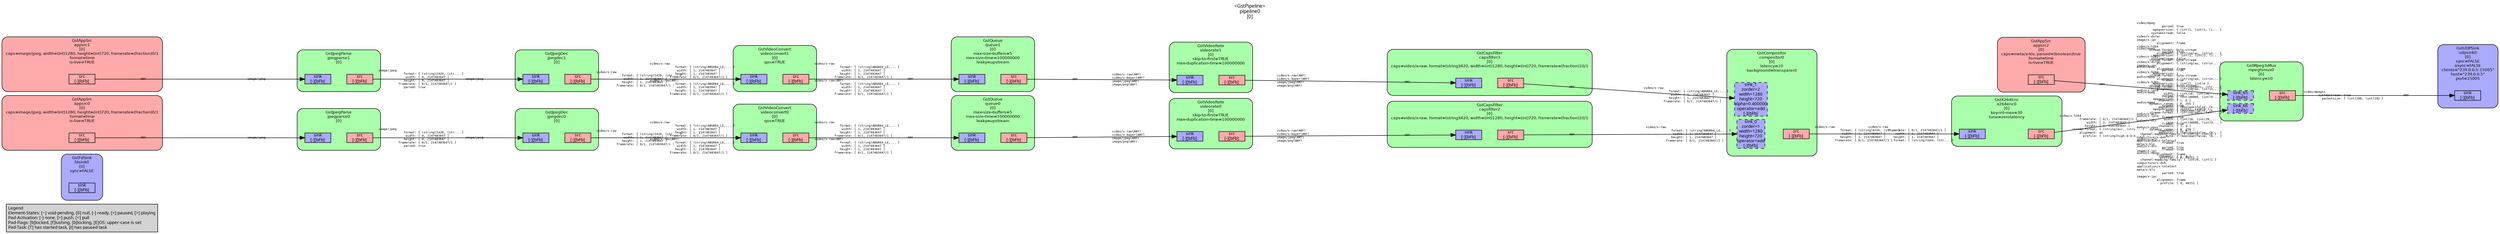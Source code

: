 digraph pipeline {
  rankdir=LR;
  fontname="sans";
  fontsize="10";
  labelloc=t;
  nodesep=.1;
  ranksep=.2;
  label="<GstPipeline>\npipeline0\n[0]";
  node [style="filled,rounded", shape=box, fontsize="9", fontname="sans", margin="0.0,0.0"];
  edge [labelfontsize="6", fontsize="9", fontname="monospace"];
  
  legend [
    pos="0,0!",
    margin="0.05,0.05",
    style="filled",
    label="Legend\lElement-States: [~] void-pending, [0] null, [-] ready, [=] paused, [>] playing\lPad-Activation: [-] none, [>] push, [<] pull\lPad-Flags: [b]locked, [f]lushing, [b]locking, [E]OS; upper-case is set\lPad-Task: [T] has started task, [t] has paused task\l",
  ];
  subgraph cluster_fdsink0_0x55930399f110 {
    fontname="Bitstream Vera Sans";
    fontsize="8";
    style="filled,rounded";
    color=black;
    label="GstFdSink\nfdsink0\n[0]\nsync=FALSE";
    subgraph cluster_fdsink0_0x55930399f110_sink {
      label="";
      style="invis";
      fdsink0_0x55930399f110_sink_0x5593039737a0 [color=black, fillcolor="#aaaaff", label="sink\n[-][bFb]", height="0.2", style="filled,solid"];
    }

    fillcolor="#aaaaff";
  }

  subgraph cluster_udpsink0_0x55930399c290 {
    fontname="Bitstream Vera Sans";
    fontsize="8";
    style="filled,rounded";
    color=black;
    label="GstUDPSink\nudpsink0\n[0]\nsync=FALSE\nasync=FALSE\nclients=\"239.0.0.5:15005\"\nhost=\"239.0.0.5\"\nport=15005";
    subgraph cluster_udpsink0_0x55930399c290_sink {
      label="";
      style="invis";
      udpsink0_0x55930399c290_sink_0x559303973550 [color=black, fillcolor="#aaaaff", label="sink\n[-][bFb]", height="0.2", style="filled,solid"];
    }

    fillcolor="#aaaaff";
  }

  subgraph cluster_mpegtsmux0_0x559303990270 {
    fontname="Bitstream Vera Sans";
    fontsize="8";
    style="filled,rounded";
    color=black;
    label="GstMpegTsMux\nmpegtsmux0\n[0]\nlatency=10";
    subgraph cluster_mpegtsmux0_0x559303990270_sink {
      label="";
      style="invis";
      mpegtsmux0_0x559303990270_sink_65_0x5593039ae130 [color=black, fillcolor="#aaaaff", label="sink_65\n[-][bFb]", height="0.2", style="filled,dashed"];
      mpegtsmux0_0x559303990270_sink_66_0x5593039aa160 [color=black, fillcolor="#aaaaff", label="sink_66\n[-][bFb]", height="0.2", style="filled,dashed"];
    }

    subgraph cluster_mpegtsmux0_0x559303990270_src {
      label="";
      style="invis";
      mpegtsmux0_0x559303990270_src_0x559303963b50 [color=black, fillcolor="#ffaaaa", label="src\n[-][bFb]", height="0.2", style="filled,solid"];
    }

    mpegtsmux0_0x559303990270_sink_65_0x5593039ae130 -> mpegtsmux0_0x559303990270_src_0x559303963b50 [style="invis"];
    fillcolor="#aaffaa";
  }

  mpegtsmux0_0x559303990270_src_0x559303963b50 -> udpsink0_0x55930399c290_sink_0x559303973550 [labeldistance="10", labelangle="0", label="                                                  ", taillabel="video/mpegts\l        systemstream: true\l          packetsize: { (int)188, (int)192 }\l", headlabel="ANY"]
  subgraph cluster_appsrc2_0x559303949740 {
    fontname="Bitstream Vera Sans";
    fontsize="8";
    style="filled,rounded";
    color=black;
    label="GstAppSrc\nappsrc2\n[0]\ncaps=meta/x-klv, parsed=(boolean)true\nformat=time\nis-live=TRUE";
    subgraph cluster_appsrc2_0x559303949740_src {
      label="";
      style="invis";
      appsrc2_0x559303949740_src_0x55930394a590 [color=black, fillcolor="#ffaaaa", label="src\n[-][bFb]", height="0.2", style="filled,solid"];
    }

    fillcolor="#ffaaaa";
  }

  appsrc2_0x559303949740_src_0x55930394a590 -> mpegtsmux0_0x559303990270_sink_65_0x5593039ae130 [labeldistance="10", labelangle="0", label="                                                  ", taillabel="ANY", headlabel="video/mpeg\l              parsed: true\l         mpegversion: { (int)1, (int)2, (i... }\l        systemstream: false\lvideo/x-dirac\limage/x-jpc\l           alignment: frame\lvideo/x-h264\l       stream-format: byte-stream\l           alignment: { (string)au, (strin... }\lvideo/x-h265\l       stream-format: byte-stream\l           alignment: { (string)au, (strin... }\laudio/mpeg\l              parsed: true\l         mpegversion: 1\laudio/mpeg\l              framed: true\l         mpegversion: { (int)2, (int)4 }\l       stream-format: { (string)adts, (str... }\laudio/x-lpcm\l               width: { (int)16, (int)20, ... }\l                rate: { (int)48000, (int)9... }\l            channels: [ 1, 8 ]\l       dynamic_range: [ 0, 255 ]\l            emphasis: { (boolean)false, (b... }\l                mute: { (boolean)false, (b... }\laudio/x-ac3\l              framed: true\laudio/x-dts\l              framed: true\laudio/x-opus\l            channels: [ 1, 8 ]\l  channel-mapping-family: { (int)0, (int)1 }\lsubpicture/x-dvb\lapplication/x-teletext\lmeta/x-klv\l              parsed: true\limage/x-jpc\l           alignment: frame\l             profile: [ 0, 49151 ]\l"]
  subgraph cluster_x264enc0_0x559303982950 {
    fontname="Bitstream Vera Sans";
    fontsize="8";
    style="filled,rounded";
    color=black;
    label="GstX264Enc\nx264enc0\n[0]\nkey-int-max=30\ntune=zerolatency";
    subgraph cluster_x264enc0_0x559303982950_sink {
      label="";
      style="invis";
      x264enc0_0x559303982950_sink_0x559303972770 [color=black, fillcolor="#aaaaff", label="sink\n[-][bFb]", height="0.2", style="filled,solid"];
    }

    subgraph cluster_x264enc0_0x559303982950_src {
      label="";
      style="invis";
      x264enc0_0x559303982950_src_0x5593039729c0 [color=black, fillcolor="#ffaaaa", label="src\n[-][bFb]", height="0.2", style="filled,solid"];
    }

    x264enc0_0x559303982950_sink_0x559303972770 -> x264enc0_0x559303982950_src_0x5593039729c0 [style="invis"];
    fillcolor="#aaffaa";
  }

  x264enc0_0x559303982950_src_0x5593039729c0 -> mpegtsmux0_0x559303990270_sink_66_0x5593039aa160 [labeldistance="10", labelangle="0", label="                                                  ", taillabel="video/x-h264\l           framerate: [ 0/1, 2147483647/1 ]\l               width: [ 1, 2147483647 ]\l              height: [ 1, 2147483647 ]\l       stream-format: { (string)avc, (stri... }\l           alignment: au\l             profile: { (string)high-4:4:4... }\l", headlabel="video/mpeg\l              parsed: true\l         mpegversion: { (int)1, (int)2, (i... }\l        systemstream: false\lvideo/x-dirac\limage/x-jpc\l           alignment: frame\lvideo/x-h264\l       stream-format: byte-stream\l           alignment: { (string)au, (strin... }\lvideo/x-h265\l       stream-format: byte-stream\l           alignment: { (string)au, (strin... }\laudio/mpeg\l              parsed: true\l         mpegversion: 1\laudio/mpeg\l              framed: true\l         mpegversion: { (int)2, (int)4 }\l       stream-format: { (string)adts, (str... }\laudio/x-lpcm\l               width: { (int)16, (int)20, ... }\l                rate: { (int)48000, (int)9... }\l            channels: [ 1, 8 ]\l       dynamic_range: [ 0, 255 ]\l            emphasis: { (boolean)false, (b... }\l                mute: { (boolean)false, (b... }\laudio/x-ac3\l              framed: true\laudio/x-dts\l              framed: true\laudio/x-opus\l            channels: [ 1, 8 ]\l  channel-mapping-family: { (int)0, (int)1 }\lsubpicture/x-dvb\lapplication/x-teletext\lmeta/x-klv\l              parsed: true\limage/x-jpc\l           alignment: frame\l             profile: [ 0, 49151 ]\l"]
  subgraph cluster_compositor0_0x55930397b2b0 {
    fontname="Bitstream Vera Sans";
    fontsize="8";
    style="filled,rounded";
    color=black;
    label="GstCompositor\ncompositor0\n[0]\nlatency=10\nbackground=transparent";
    subgraph cluster_compositor0_0x55930397b2b0_sink {
      label="";
      style="invis";
      compositor0_0x55930397b2b0_sink_0_0x559303974ad0 [color=black, fillcolor="#aaaaff", label="sink_0\nzorder=1\nwidth=1280\nheight=720\noperator=add\n[-][bFb]", height="0.2", style="filled,dashed"];
      compositor0_0x55930397b2b0_sink_1_0x5593039a6090 [color=black, fillcolor="#aaaaff", label="sink_1\nzorder=2\nwidth=1280\nheight=720\nalpha=0.400000\noperator=add\n[-][bFb]", height="0.2", style="filled,dashed"];
    }

    subgraph cluster_compositor0_0x55930397b2b0_src {
      label="";
      style="invis";
      compositor0_0x55930397b2b0_src_0x559303714d50 [color=black, fillcolor="#ffaaaa", label="src\n[-][bFb]", height="0.2", style="filled,solid"];
    }

    compositor0_0x55930397b2b0_sink_0_0x559303974ad0 -> compositor0_0x55930397b2b0_src_0x559303714d50 [style="invis"];
    fillcolor="#aaffaa";
  }

  compositor0_0x55930397b2b0_src_0x559303714d50 -> x264enc0_0x559303982950_sink_0x559303972770 [labeldistance="10", labelangle="0", label="                                                  ", taillabel="video/x-raw\l              format: { (string)AYUV, (str... }\l               width: [ 1, 2147483647 ]\l              height: [ 1, 2147483647 ]\l           framerate: [ 0/1, 2147483647/1 ]\l", headlabel="video/x-raw\l           framerate: [ 0/1, 2147483647/1 ]\l               width: [ 1, 2147483647 ]\l              height: [ 1, 2147483647 ]\l              format: { (string)Y444, (str... }\l"]
  subgraph cluster_capsfilter3_0x55930395eb50 {
    fontname="Bitstream Vera Sans";
    fontsize="8";
    style="filled,rounded";
    color=black;
    label="GstCapsFilter\ncapsfilter3\n[0]\ncaps=video/x-raw, format=(string)I420, width=(int)1280, height=(int)720, framerate=(fraction)10/1";
    subgraph cluster_capsfilter3_0x55930395eb50_sink {
      label="";
      style="invis";
      capsfilter3_0x55930395eb50_sink_0x559303961d50 [color=black, fillcolor="#aaaaff", label="sink\n[-][bFb]", height="0.2", style="filled,solid"];
    }

    subgraph cluster_capsfilter3_0x55930395eb50_src {
      label="";
      style="invis";
      capsfilter3_0x55930395eb50_src_0x559303972080 [color=black, fillcolor="#ffaaaa", label="src\n[-][bFb]", height="0.2", style="filled,solid"];
    }

    capsfilter3_0x55930395eb50_sink_0x559303961d50 -> capsfilter3_0x55930395eb50_src_0x559303972080 [style="invis"];
    fillcolor="#aaffaa";
  }

  capsfilter3_0x55930395eb50_src_0x559303972080 -> compositor0_0x55930397b2b0_sink_1_0x5593039a6090 [labeldistance="10", labelangle="0", label="                                                  ", taillabel="ANY", headlabel="video/x-raw\l              format: { (string)ABGR64_LE,... }\l               width: [ 1, 2147483647 ]\l              height: [ 1, 2147483647 ]\l           framerate: [ 0/1, 2147483647/1 ]\l"]
  subgraph cluster_capsfilter2_0x55930395e810 {
    fontname="Bitstream Vera Sans";
    fontsize="8";
    style="filled,rounded";
    color=black;
    label="GstCapsFilter\ncapsfilter2\n[0]\ncaps=video/x-raw, format=(string)I420, width=(int)1280, height=(int)720, framerate=(fraction)10/1";
    subgraph cluster_capsfilter2_0x55930395e810_sink {
      label="";
      style="invis";
      capsfilter2_0x55930395e810_sink_0x5593039618b0 [color=black, fillcolor="#aaaaff", label="sink\n[-][bFb]", height="0.2", style="filled,solid"];
    }

    subgraph cluster_capsfilter2_0x55930395e810_src {
      label="";
      style="invis";
      capsfilter2_0x55930395e810_src_0x559303961b00 [color=black, fillcolor="#ffaaaa", label="src\n[-][bFb]", height="0.2", style="filled,solid"];
    }

    capsfilter2_0x55930395e810_sink_0x5593039618b0 -> capsfilter2_0x55930395e810_src_0x559303961b00 [style="invis"];
    fillcolor="#aaffaa";
  }

  capsfilter2_0x55930395e810_src_0x559303961b00 -> compositor0_0x55930397b2b0_sink_0_0x559303974ad0 [labeldistance="10", labelangle="0", label="                                                  ", taillabel="ANY", headlabel="video/x-raw\l              format: { (string)ABGR64_LE,... }\l               width: [ 1, 2147483647 ]\l              height: [ 1, 2147483647 ]\l           framerate: [ 0/1, 2147483647/1 ]\l"]
  subgraph cluster_videorate1_0x55930396faa0 {
    fontname="Bitstream Vera Sans";
    fontsize="8";
    style="filled,rounded";
    color=black;
    label="GstVideoRate\nvideorate1\n[0]\nskip-to-first=TRUE\nmax-duplication-time=100000000";
    subgraph cluster_videorate1_0x55930396faa0_sink {
      label="";
      style="invis";
      videorate1_0x55930396faa0_sink_0x559303961410 [color=black, fillcolor="#aaaaff", label="sink\n[-][bFb]", height="0.2", style="filled,solid"];
    }

    subgraph cluster_videorate1_0x55930396faa0_src {
      label="";
      style="invis";
      videorate1_0x55930396faa0_src_0x559303961660 [color=black, fillcolor="#ffaaaa", label="src\n[-][bFb]", height="0.2", style="filled,solid"];
    }

    videorate1_0x55930396faa0_sink_0x559303961410 -> videorate1_0x55930396faa0_src_0x559303961660 [style="invis"];
    fillcolor="#aaffaa";
  }

  videorate1_0x55930396faa0_src_0x559303961660 -> capsfilter3_0x55930395eb50_sink_0x559303961d50 [labeldistance="10", labelangle="0", label="                                                  ", taillabel="video/x-raw(ANY)\lvideo/x-bayer(ANY)\limage/jpeg(ANY)\limage/png(ANY)\l", headlabel="ANY"]
  subgraph cluster_videorate0_0x55930396f3d0 {
    fontname="Bitstream Vera Sans";
    fontsize="8";
    style="filled,rounded";
    color=black;
    label="GstVideoRate\nvideorate0\n[0]\nskip-to-first=TRUE\nmax-duplication-time=100000000";
    subgraph cluster_videorate0_0x55930396f3d0_sink {
      label="";
      style="invis";
      videorate0_0x55930396f3d0_sink_0x559303960f70 [color=black, fillcolor="#aaaaff", label="sink\n[-][bFb]", height="0.2", style="filled,solid"];
    }

    subgraph cluster_videorate0_0x55930396f3d0_src {
      label="";
      style="invis";
      videorate0_0x55930396f3d0_src_0x5593039611c0 [color=black, fillcolor="#ffaaaa", label="src\n[-][bFb]", height="0.2", style="filled,solid"];
    }

    videorate0_0x55930396f3d0_sink_0x559303960f70 -> videorate0_0x55930396f3d0_src_0x5593039611c0 [style="invis"];
    fillcolor="#aaffaa";
  }

  videorate0_0x55930396f3d0_src_0x5593039611c0 -> capsfilter2_0x55930395e810_sink_0x5593039618b0 [labeldistance="10", labelangle="0", label="                                                  ", taillabel="video/x-raw(ANY)\lvideo/x-bayer(ANY)\limage/jpeg(ANY)\limage/png(ANY)\l", headlabel="ANY"]
  subgraph cluster_queue1_0x559303986410 {
    fontname="Bitstream Vera Sans";
    fontsize="8";
    style="filled,rounded";
    color=black;
    label="GstQueue\nqueue1\n[0]\nmax-size-buffers=5\nmax-size-time=100000000\nleaky=upstream";
    subgraph cluster_queue1_0x559303986410_sink {
      label="";
      style="invis";
      queue1_0x559303986410_sink_0x5593039730b0 [color=black, fillcolor="#aaaaff", label="sink\n[-][bFb]", height="0.2", style="filled,solid"];
    }

    subgraph cluster_queue1_0x559303986410_src {
      label="";
      style="invis";
      queue1_0x559303986410_src_0x559303973300 [color=black, fillcolor="#ffaaaa", label="src\n[-][bFb]", height="0.2", style="filled,solid"];
    }

    queue1_0x559303986410_sink_0x5593039730b0 -> queue1_0x559303986410_src_0x559303973300 [style="invis"];
    fillcolor="#aaffaa";
  }

  queue1_0x559303986410_src_0x559303973300 -> videorate1_0x55930396faa0_sink_0x559303961410 [labeldistance="10", labelangle="0", label="                                                  ", taillabel="ANY", headlabel="video/x-raw(ANY)\lvideo/x-bayer(ANY)\limage/jpeg(ANY)\limage/png(ANY)\l"]
  subgraph cluster_queue0_0x559303986110 {
    fontname="Bitstream Vera Sans";
    fontsize="8";
    style="filled,rounded";
    color=black;
    label="GstQueue\nqueue0\n[0]\nmax-size-buffers=5\nmax-size-time=100000000\nleaky=upstream";
    subgraph cluster_queue0_0x559303986110_sink {
      label="";
      style="invis";
      queue0_0x559303986110_sink_0x559303972c10 [color=black, fillcolor="#aaaaff", label="sink\n[-][bFb]", height="0.2", style="filled,solid"];
    }

    subgraph cluster_queue0_0x559303986110_src {
      label="";
      style="invis";
      queue0_0x559303986110_src_0x559303972e60 [color=black, fillcolor="#ffaaaa", label="src\n[-][bFb]", height="0.2", style="filled,solid"];
    }

    queue0_0x559303986110_sink_0x559303972c10 -> queue0_0x559303986110_src_0x559303972e60 [style="invis"];
    fillcolor="#aaffaa";
  }

  queue0_0x559303986110_src_0x559303972e60 -> videorate0_0x55930396f3d0_sink_0x559303960f70 [labeldistance="10", labelangle="0", label="                                                  ", taillabel="ANY", headlabel="video/x-raw(ANY)\lvideo/x-bayer(ANY)\limage/jpeg(ANY)\limage/png(ANY)\l"]
  subgraph cluster_videoconvert1_0x55930396d580 {
    fontname="Bitstream Vera Sans";
    fontsize="8";
    style="filled,rounded";
    color=black;
    label="GstVideoConvert\nvideoconvert1\n[0]\nqos=TRUE";
    subgraph cluster_videoconvert1_0x55930396d580_sink {
      label="";
      style="invis";
      videoconvert1_0x55930396d580_sink_0x559303960ad0 [color=black, fillcolor="#aaaaff", label="sink\n[-][bFb]", height="0.2", style="filled,solid"];
    }

    subgraph cluster_videoconvert1_0x55930396d580_src {
      label="";
      style="invis";
      videoconvert1_0x55930396d580_src_0x559303960d20 [color=black, fillcolor="#ffaaaa", label="src\n[-][bFb]", height="0.2", style="filled,solid"];
    }

    videoconvert1_0x55930396d580_sink_0x559303960ad0 -> videoconvert1_0x55930396d580_src_0x559303960d20 [style="invis"];
    fillcolor="#aaffaa";
  }

  videoconvert1_0x55930396d580_src_0x559303960d20 -> queue1_0x559303986410_sink_0x5593039730b0 [labeldistance="10", labelangle="0", label="                                                  ", taillabel="video/x-raw\l              format: { (string)ABGR64_LE,... }\l               width: [ 1, 2147483647 ]\l              height: [ 1, 2147483647 ]\l           framerate: [ 0/1, 2147483647/1 ]\lvideo/x-raw(ANY)\l              format: { (string)ABGR64_LE,... }\l               width: [ 1, 2147483647 ]\l              height: [ 1, 2147483647 ]\l           framerate: [ 0/1, 2147483647/1 ]\l", headlabel="ANY"]
  subgraph cluster_videoconvert0_0x55930396d0d0 {
    fontname="Bitstream Vera Sans";
    fontsize="8";
    style="filled,rounded";
    color=black;
    label="GstVideoConvert\nvideoconvert0\n[0]\nqos=TRUE";
    subgraph cluster_videoconvert0_0x55930396d0d0_sink {
      label="";
      style="invis";
      videoconvert0_0x55930396d0d0_sink_0x559303960630 [color=black, fillcolor="#aaaaff", label="sink\n[-][bFb]", height="0.2", style="filled,solid"];
    }

    subgraph cluster_videoconvert0_0x55930396d0d0_src {
      label="";
      style="invis";
      videoconvert0_0x55930396d0d0_src_0x559303960880 [color=black, fillcolor="#ffaaaa", label="src\n[-][bFb]", height="0.2", style="filled,solid"];
    }

    videoconvert0_0x55930396d0d0_sink_0x559303960630 -> videoconvert0_0x55930396d0d0_src_0x559303960880 [style="invis"];
    fillcolor="#aaffaa";
  }

  videoconvert0_0x55930396d0d0_src_0x559303960880 -> queue0_0x559303986110_sink_0x559303972c10 [labeldistance="10", labelangle="0", label="                                                  ", taillabel="video/x-raw\l              format: { (string)ABGR64_LE,... }\l               width: [ 1, 2147483647 ]\l              height: [ 1, 2147483647 ]\l           framerate: [ 0/1, 2147483647/1 ]\lvideo/x-raw(ANY)\l              format: { (string)ABGR64_LE,... }\l               width: [ 1, 2147483647 ]\l              height: [ 1, 2147483647 ]\l           framerate: [ 0/1, 2147483647/1 ]\l", headlabel="ANY"]
  subgraph cluster_jpegdec1_0x5593039566d0 {
    fontname="Bitstream Vera Sans";
    fontsize="8";
    style="filled,rounded";
    color=black;
    label="GstJpegDec\njpegdec1\n[0]";
    subgraph cluster_jpegdec1_0x5593039566d0_sink {
      label="";
      style="invis";
      jpegdec1_0x5593039566d0_sink_0x55930394b5c0 [color=black, fillcolor="#aaaaff", label="sink\n[-][bFb]", height="0.2", style="filled,solid"];
    }

    subgraph cluster_jpegdec1_0x5593039566d0_src {
      label="";
      style="invis";
      jpegdec1_0x5593039566d0_src_0x55930394b810 [color=black, fillcolor="#ffaaaa", label="src\n[-][bFb]", height="0.2", style="filled,solid"];
    }

    jpegdec1_0x5593039566d0_sink_0x55930394b5c0 -> jpegdec1_0x5593039566d0_src_0x55930394b810 [style="invis"];
    fillcolor="#aaffaa";
  }

  jpegdec1_0x5593039566d0_src_0x55930394b810 -> videoconvert1_0x55930396d580_sink_0x559303960ad0 [labeldistance="10", labelangle="0", label="                                                  ", taillabel="video/x-raw\l              format: { (string)I420, (str... }\l               width: [ 1, 2147483647 ]\l              height: [ 1, 2147483647 ]\l           framerate: [ 0/1, 2147483647/1 ]\l", headlabel="video/x-raw\l              format: { (string)ABGR64_LE,... }\l               width: [ 1, 2147483647 ]\l              height: [ 1, 2147483647 ]\l           framerate: [ 0/1, 2147483647/1 ]\lvideo/x-raw(ANY)\l              format: { (string)ABGR64_LE,... }\l               width: [ 1, 2147483647 ]\l              height: [ 1, 2147483647 ]\l           framerate: [ 0/1, 2147483647/1 ]\l"]
  subgraph cluster_jpegparse1_0x559303955220 {
    fontname="Bitstream Vera Sans";
    fontsize="8";
    style="filled,rounded";
    color=black;
    label="GstJpegParse\njpegparse1\n[0]";
    subgraph cluster_jpegparse1_0x559303955220_sink {
      label="";
      style="invis";
      jpegparse1_0x559303955220_sink_0x55930394b120 [color=black, fillcolor="#aaaaff", label="sink\n[-][bFb]", height="0.2", style="filled,solid"];
    }

    subgraph cluster_jpegparse1_0x559303955220_src {
      label="";
      style="invis";
      jpegparse1_0x559303955220_src_0x55930394b370 [color=black, fillcolor="#ffaaaa", label="src\n[-][bFb]", height="0.2", style="filled,solid"];
    }

    jpegparse1_0x559303955220_sink_0x55930394b120 -> jpegparse1_0x559303955220_src_0x55930394b370 [style="invis"];
    fillcolor="#aaffaa";
  }

  jpegparse1_0x559303955220_src_0x55930394b370 -> jpegdec1_0x5593039566d0_sink_0x55930394b5c0 [labeldistance="10", labelangle="0", label="                                                  ", taillabel="image/jpeg\l              format: { (string)I420, (str... }\l               width: [ 0, 2147483647 ]\l              height: [ 0, 2147483647 ]\l           framerate: [ 0/1, 2147483647/1 ]\l              parsed: true\l", headlabel="image/jpeg\l"]
  subgraph cluster_jpegdec0_0x5593039513f0 {
    fontname="Bitstream Vera Sans";
    fontsize="8";
    style="filled,rounded";
    color=black;
    label="GstJpegDec\njpegdec0\n[0]";
    subgraph cluster_jpegdec0_0x5593039513f0_sink {
      label="";
      style="invis";
      jpegdec0_0x5593039513f0_sink_0x55930394ac80 [color=black, fillcolor="#aaaaff", label="sink\n[-][bFb]", height="0.2", style="filled,solid"];
    }

    subgraph cluster_jpegdec0_0x5593039513f0_src {
      label="";
      style="invis";
      jpegdec0_0x5593039513f0_src_0x55930394aed0 [color=black, fillcolor="#ffaaaa", label="src\n[-][bFb]", height="0.2", style="filled,solid"];
    }

    jpegdec0_0x5593039513f0_sink_0x55930394ac80 -> jpegdec0_0x5593039513f0_src_0x55930394aed0 [style="invis"];
    fillcolor="#aaffaa";
  }

  jpegdec0_0x5593039513f0_src_0x55930394aed0 -> videoconvert0_0x55930396d0d0_sink_0x559303960630 [labeldistance="10", labelangle="0", label="                                                  ", taillabel="video/x-raw\l              format: { (string)I420, (str... }\l               width: [ 1, 2147483647 ]\l              height: [ 1, 2147483647 ]\l           framerate: [ 0/1, 2147483647/1 ]\l", headlabel="video/x-raw\l              format: { (string)ABGR64_LE,... }\l               width: [ 1, 2147483647 ]\l              height: [ 1, 2147483647 ]\l           framerate: [ 0/1, 2147483647/1 ]\lvideo/x-raw(ANY)\l              format: { (string)ABGR64_LE,... }\l               width: [ 1, 2147483647 ]\l              height: [ 1, 2147483647 ]\l           framerate: [ 0/1, 2147483647/1 ]\l"]
  subgraph cluster_jpegparse0_0x559303947ee0 {
    fontname="Bitstream Vera Sans";
    fontsize="8";
    style="filled,rounded";
    color=black;
    label="GstJpegParse\njpegparse0\n[0]";
    subgraph cluster_jpegparse0_0x559303947ee0_sink {
      label="";
      style="invis";
      jpegparse0_0x559303947ee0_sink_0x55930394a7e0 [color=black, fillcolor="#aaaaff", label="sink\n[-][bFb]", height="0.2", style="filled,solid"];
    }

    subgraph cluster_jpegparse0_0x559303947ee0_src {
      label="";
      style="invis";
      jpegparse0_0x559303947ee0_src_0x55930394aa30 [color=black, fillcolor="#ffaaaa", label="src\n[-][bFb]", height="0.2", style="filled,solid"];
    }

    jpegparse0_0x559303947ee0_sink_0x55930394a7e0 -> jpegparse0_0x559303947ee0_src_0x55930394aa30 [style="invis"];
    fillcolor="#aaffaa";
  }

  jpegparse0_0x559303947ee0_src_0x55930394aa30 -> jpegdec0_0x5593039513f0_sink_0x55930394ac80 [labeldistance="10", labelangle="0", label="                                                  ", taillabel="image/jpeg\l              format: { (string)I420, (str... }\l               width: [ 0, 2147483647 ]\l              height: [ 0, 2147483647 ]\l           framerate: [ 0/1, 2147483647/1 ]\l              parsed: true\l", headlabel="image/jpeg\l"]
  subgraph cluster_appsrc1_0x559303948e60 {
    fontname="Bitstream Vera Sans";
    fontsize="8";
    style="filled,rounded";
    color=black;
    label="GstAppSrc\nappsrc1\n[0]\ncaps=image/jpeg, width=(int)1280, height=(int)720, framerate=(fraction)0/1\nformat=time\nis-live=TRUE";
    subgraph cluster_appsrc1_0x559303948e60_src {
      label="";
      style="invis";
      appsrc1_0x559303948e60_src_0x55930394a340 [color=black, fillcolor="#ffaaaa", label="src\n[-][bFb]", height="0.2", style="filled,solid"];
    }

    fillcolor="#ffaaaa";
  }

  appsrc1_0x559303948e60_src_0x55930394a340 -> jpegparse1_0x559303955220_sink_0x55930394b120 [labeldistance="10", labelangle="0", label="                                                  ", taillabel="ANY", headlabel="image/jpeg\l"]
  subgraph cluster_appsrc0_0x5593039452d0 {
    fontname="Bitstream Vera Sans";
    fontsize="8";
    style="filled,rounded";
    color=black;
    label="GstAppSrc\nappsrc0\n[0]\ncaps=image/jpeg, width=(int)1280, height=(int)720, framerate=(fraction)0/1\nformat=time\nis-live=TRUE";
    subgraph cluster_appsrc0_0x5593039452d0_src {
      label="";
      style="invis";
      appsrc0_0x5593039452d0_src_0x55930394a0f0 [color=black, fillcolor="#ffaaaa", label="src\n[-][bFb]", height="0.2", style="filled,solid"];
    }

    fillcolor="#ffaaaa";
  }

  appsrc0_0x5593039452d0_src_0x55930394a0f0 -> jpegparse0_0x559303947ee0_sink_0x55930394a7e0 [labeldistance="10", labelangle="0", label="                                                  ", taillabel="ANY", headlabel="image/jpeg\l"]
}
